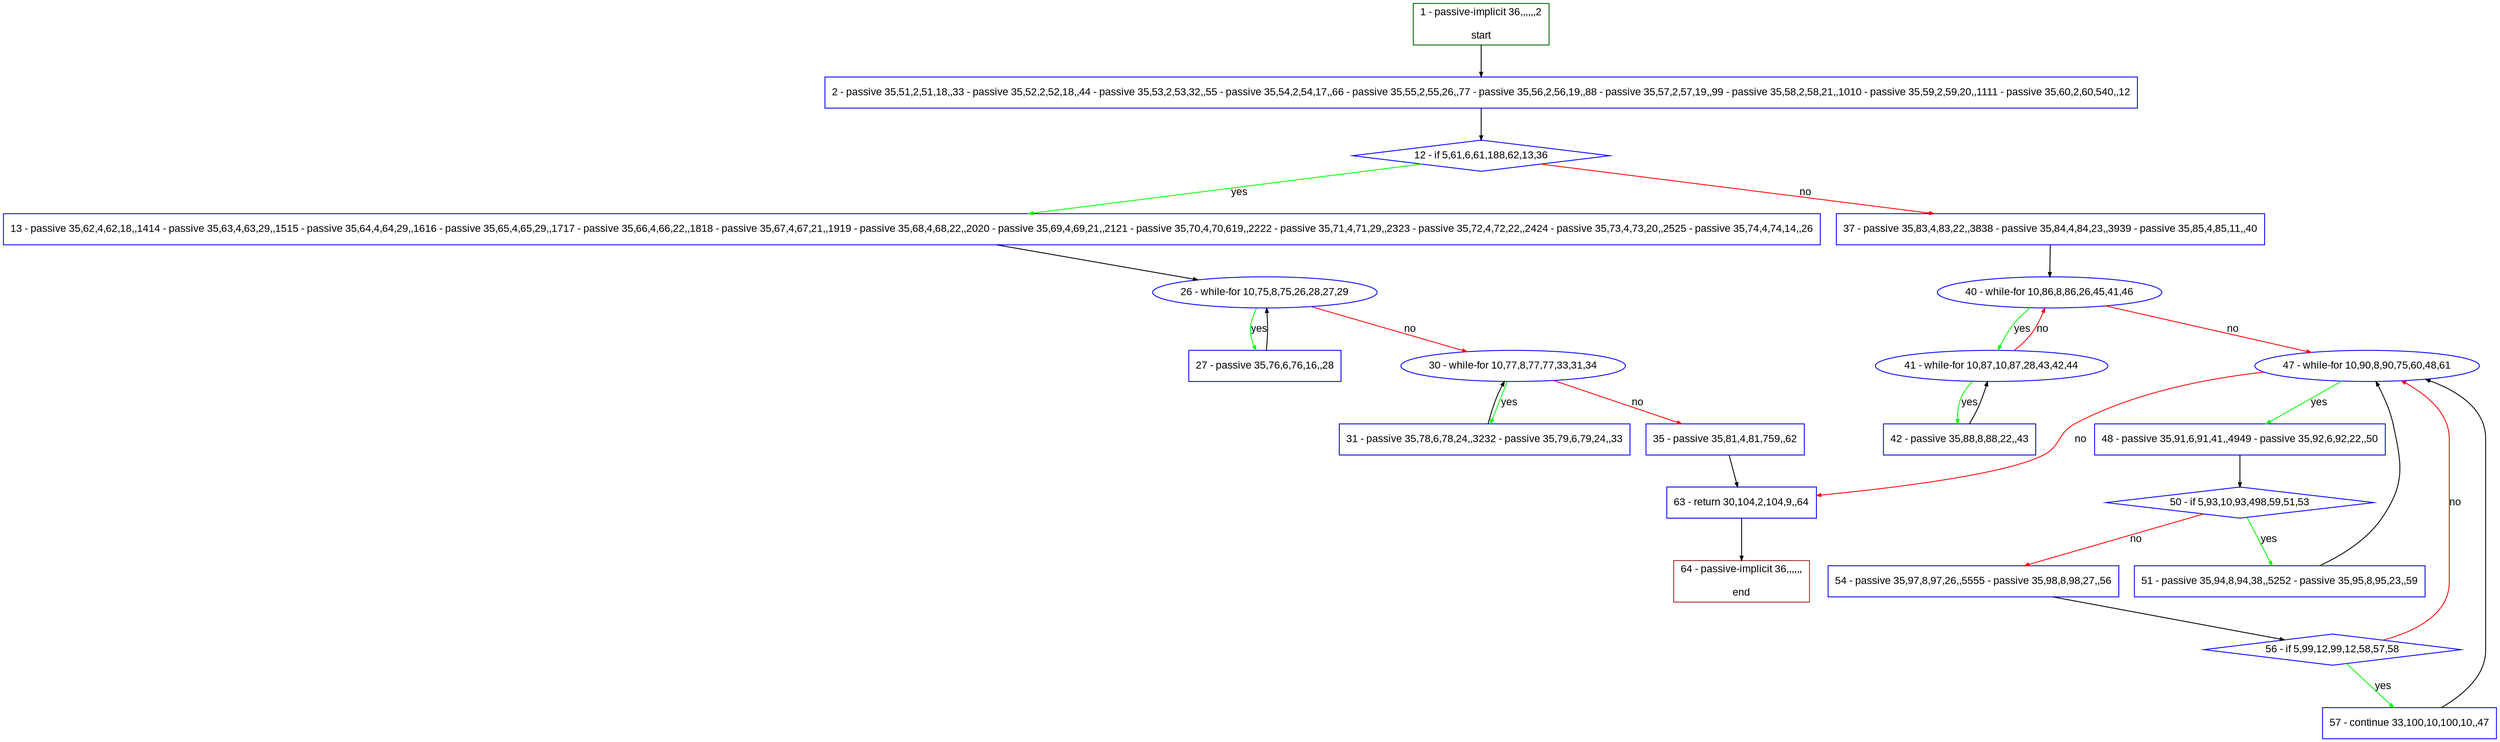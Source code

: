 digraph "" {
  graph [pack="true", label="", fontsize="12", packmode="clust", fontname="Arial", fillcolor="#FFFFCC", bgcolor="white", style="rounded,filled", compound="true"];
  node [node_initialized="no", label="", color="grey", fontsize="12", fillcolor="white", fontname="Arial", style="filled", shape="rectangle", compound="true", fixedsize="false"];
  edge [fontcolor="black", arrowhead="normal", arrowtail="none", arrowsize="0.5", ltail="", label="", color="black", fontsize="12", lhead="", fontname="Arial", dir="forward", compound="true"];
  __N1 [label="2 - passive 35,51,2,51,18,,33 - passive 35,52,2,52,18,,44 - passive 35,53,2,53,32,,55 - passive 35,54,2,54,17,,66 - passive 35,55,2,55,26,,77 - passive 35,56,2,56,19,,88 - passive 35,57,2,57,19,,99 - passive 35,58,2,58,21,,1010 - passive 35,59,2,59,20,,1111 - passive 35,60,2,60,540,,12", color="#0000ff", fillcolor="#ffffff", style="filled", shape="box"];
  __N2 [label="1 - passive-implicit 36,,,,,,2\n\nstart", color="#006400", fillcolor="#ffffff", style="filled", shape="box"];
  __N3 [label="12 - if 5,61,6,61,188,62,13,36", color="#0000ff", fillcolor="#ffffff", style="filled", shape="diamond"];
  __N4 [label="13 - passive 35,62,4,62,18,,1414 - passive 35,63,4,63,29,,1515 - passive 35,64,4,64,29,,1616 - passive 35,65,4,65,29,,1717 - passive 35,66,4,66,22,,1818 - passive 35,67,4,67,21,,1919 - passive 35,68,4,68,22,,2020 - passive 35,69,4,69,21,,2121 - passive 35,70,4,70,619,,2222 - passive 35,71,4,71,29,,2323 - passive 35,72,4,72,22,,2424 - passive 35,73,4,73,20,,2525 - passive 35,74,4,74,14,,26", color="#0000ff", fillcolor="#ffffff", style="filled", shape="box"];
  __N5 [label="37 - passive 35,83,4,83,22,,3838 - passive 35,84,4,84,23,,3939 - passive 35,85,4,85,11,,40", color="#0000ff", fillcolor="#ffffff", style="filled", shape="box"];
  __N6 [label="26 - while-for 10,75,8,75,26,28,27,29", color="#0000ff", fillcolor="#ffffff", style="filled", shape="oval"];
  __N7 [label="27 - passive 35,76,6,76,16,,28", color="#0000ff", fillcolor="#ffffff", style="filled", shape="box"];
  __N8 [label="30 - while-for 10,77,8,77,77,33,31,34", color="#0000ff", fillcolor="#ffffff", style="filled", shape="oval"];
  __N9 [label="31 - passive 35,78,6,78,24,,3232 - passive 35,79,6,79,24,,33", color="#0000ff", fillcolor="#ffffff", style="filled", shape="box"];
  __N10 [label="35 - passive 35,81,4,81,759,,62", color="#0000ff", fillcolor="#ffffff", style="filled", shape="box"];
  __N11 [label="63 - return 30,104,2,104,9,,64", color="#0000ff", fillcolor="#ffffff", style="filled", shape="box"];
  __N12 [label="40 - while-for 10,86,8,86,26,45,41,46", color="#0000ff", fillcolor="#ffffff", style="filled", shape="oval"];
  __N13 [label="41 - while-for 10,87,10,87,28,43,42,44", color="#0000ff", fillcolor="#ffffff", style="filled", shape="oval"];
  __N14 [label="47 - while-for 10,90,8,90,75,60,48,61", color="#0000ff", fillcolor="#ffffff", style="filled", shape="oval"];
  __N15 [label="42 - passive 35,88,8,88,22,,43", color="#0000ff", fillcolor="#ffffff", style="filled", shape="box"];
  __N16 [label="48 - passive 35,91,6,91,41,,4949 - passive 35,92,6,92,22,,50", color="#0000ff", fillcolor="#ffffff", style="filled", shape="box"];
  __N17 [label="50 - if 5,93,10,93,498,59,51,53", color="#0000ff", fillcolor="#ffffff", style="filled", shape="diamond"];
  __N18 [label="51 - passive 35,94,8,94,38,,5252 - passive 35,95,8,95,23,,59", color="#0000ff", fillcolor="#ffffff", style="filled", shape="box"];
  __N19 [label="54 - passive 35,97,8,97,26,,5555 - passive 35,98,8,98,27,,56", color="#0000ff", fillcolor="#ffffff", style="filled", shape="box"];
  __N20 [label="56 - if 5,99,12,99,12,58,57,58", color="#0000ff", fillcolor="#ffffff", style="filled", shape="diamond"];
  __N21 [label="57 - continue 33,100,10,100,10,,47", color="#0000ff", fillcolor="#ffffff", style="filled", shape="box"];
  __N22 [label="64 - passive-implicit 36,,,,,,\n\nend", color="#a52a2a", fillcolor="#ffffff", style="filled", shape="box"];
  __N2 -> __N1 [arrowhead="normal", arrowtail="none", color="#000000", label="", dir="forward"];
  __N1 -> __N3 [arrowhead="normal", arrowtail="none", color="#000000", label="", dir="forward"];
  __N3 -> __N4 [arrowhead="normal", arrowtail="none", color="#00ff00", label="yes", dir="forward"];
  __N3 -> __N5 [arrowhead="normal", arrowtail="none", color="#ff0000", label="no", dir="forward"];
  __N4 -> __N6 [arrowhead="normal", arrowtail="none", color="#000000", label="", dir="forward"];
  __N6 -> __N7 [arrowhead="normal", arrowtail="none", color="#00ff00", label="yes", dir="forward"];
  __N7 -> __N6 [arrowhead="normal", arrowtail="none", color="#000000", label="", dir="forward"];
  __N6 -> __N8 [arrowhead="normal", arrowtail="none", color="#ff0000", label="no", dir="forward"];
  __N8 -> __N9 [arrowhead="normal", arrowtail="none", color="#00ff00", label="yes", dir="forward"];
  __N9 -> __N8 [arrowhead="normal", arrowtail="none", color="#000000", label="", dir="forward"];
  __N8 -> __N10 [arrowhead="normal", arrowtail="none", color="#ff0000", label="no", dir="forward"];
  __N10 -> __N11 [arrowhead="normal", arrowtail="none", color="#000000", label="", dir="forward"];
  __N5 -> __N12 [arrowhead="normal", arrowtail="none", color="#000000", label="", dir="forward"];
  __N12 -> __N13 [arrowhead="normal", arrowtail="none", color="#00ff00", label="yes", dir="forward"];
  __N13 -> __N12 [arrowhead="normal", arrowtail="none", color="#ff0000", label="no", dir="forward"];
  __N12 -> __N14 [arrowhead="normal", arrowtail="none", color="#ff0000", label="no", dir="forward"];
  __N13 -> __N15 [arrowhead="normal", arrowtail="none", color="#00ff00", label="yes", dir="forward"];
  __N15 -> __N13 [arrowhead="normal", arrowtail="none", color="#000000", label="", dir="forward"];
  __N14 -> __N16 [arrowhead="normal", arrowtail="none", color="#00ff00", label="yes", dir="forward"];
  __N14 -> __N11 [arrowhead="normal", arrowtail="none", color="#ff0000", label="no", dir="forward"];
  __N16 -> __N17 [arrowhead="normal", arrowtail="none", color="#000000", label="", dir="forward"];
  __N17 -> __N18 [arrowhead="normal", arrowtail="none", color="#00ff00", label="yes", dir="forward"];
  __N17 -> __N19 [arrowhead="normal", arrowtail="none", color="#ff0000", label="no", dir="forward"];
  __N18 -> __N14 [arrowhead="normal", arrowtail="none", color="#000000", label="", dir="forward"];
  __N19 -> __N20 [arrowhead="normal", arrowtail="none", color="#000000", label="", dir="forward"];
  __N20 -> __N14 [arrowhead="normal", arrowtail="none", color="#ff0000", label="no", dir="forward"];
  __N20 -> __N21 [arrowhead="normal", arrowtail="none", color="#00ff00", label="yes", dir="forward"];
  __N21 -> __N14 [arrowhead="normal", arrowtail="none", color="#000000", label="", dir="forward"];
  __N11 -> __N22 [arrowhead="normal", arrowtail="none", color="#000000", label="", dir="forward"];
}
